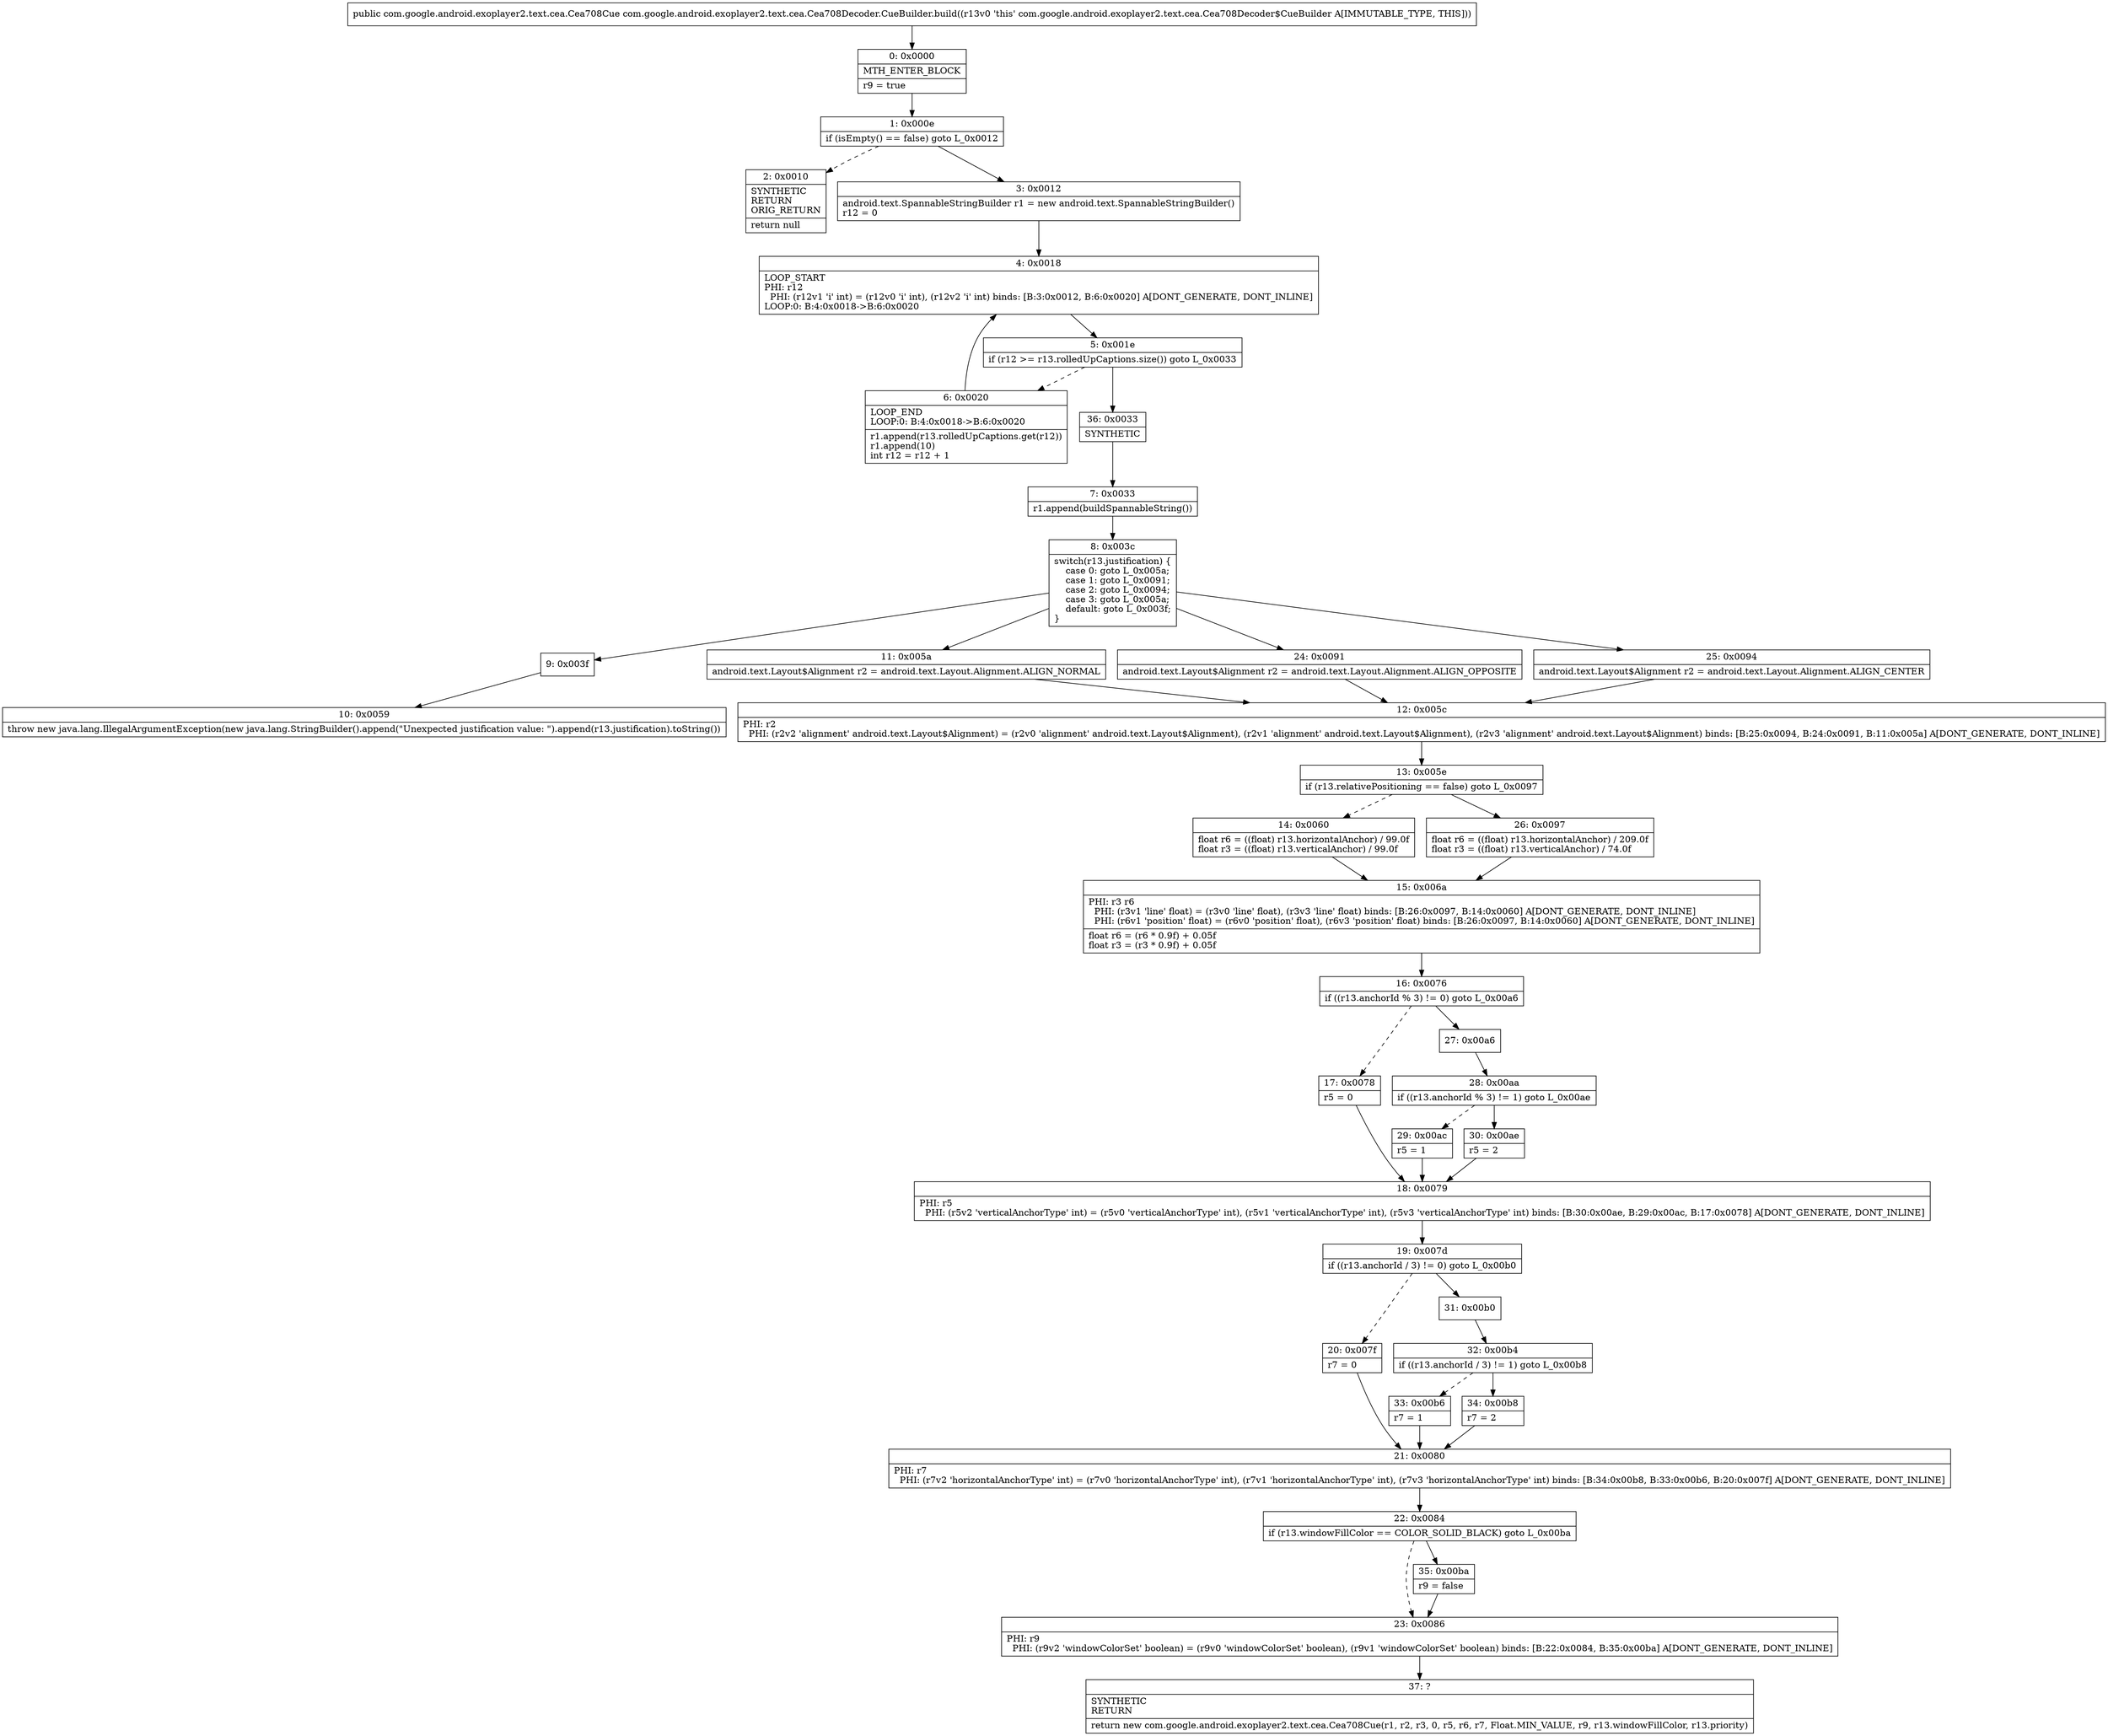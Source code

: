 digraph "CFG forcom.google.android.exoplayer2.text.cea.Cea708Decoder.CueBuilder.build()Lcom\/google\/android\/exoplayer2\/text\/cea\/Cea708Cue;" {
Node_0 [shape=record,label="{0\:\ 0x0000|MTH_ENTER_BLOCK\l|r9 = true\l}"];
Node_1 [shape=record,label="{1\:\ 0x000e|if (isEmpty() == false) goto L_0x0012\l}"];
Node_2 [shape=record,label="{2\:\ 0x0010|SYNTHETIC\lRETURN\lORIG_RETURN\l|return null\l}"];
Node_3 [shape=record,label="{3\:\ 0x0012|android.text.SpannableStringBuilder r1 = new android.text.SpannableStringBuilder()\lr12 = 0\l}"];
Node_4 [shape=record,label="{4\:\ 0x0018|LOOP_START\lPHI: r12 \l  PHI: (r12v1 'i' int) = (r12v0 'i' int), (r12v2 'i' int) binds: [B:3:0x0012, B:6:0x0020] A[DONT_GENERATE, DONT_INLINE]\lLOOP:0: B:4:0x0018\-\>B:6:0x0020\l}"];
Node_5 [shape=record,label="{5\:\ 0x001e|if (r12 \>= r13.rolledUpCaptions.size()) goto L_0x0033\l}"];
Node_6 [shape=record,label="{6\:\ 0x0020|LOOP_END\lLOOP:0: B:4:0x0018\-\>B:6:0x0020\l|r1.append(r13.rolledUpCaptions.get(r12))\lr1.append(10)\lint r12 = r12 + 1\l}"];
Node_7 [shape=record,label="{7\:\ 0x0033|r1.append(buildSpannableString())\l}"];
Node_8 [shape=record,label="{8\:\ 0x003c|switch(r13.justification) \{\l    case 0: goto L_0x005a;\l    case 1: goto L_0x0091;\l    case 2: goto L_0x0094;\l    case 3: goto L_0x005a;\l    default: goto L_0x003f;\l\}\l}"];
Node_9 [shape=record,label="{9\:\ 0x003f}"];
Node_10 [shape=record,label="{10\:\ 0x0059|throw new java.lang.IllegalArgumentException(new java.lang.StringBuilder().append(\"Unexpected justification value: \").append(r13.justification).toString())\l}"];
Node_11 [shape=record,label="{11\:\ 0x005a|android.text.Layout$Alignment r2 = android.text.Layout.Alignment.ALIGN_NORMAL\l}"];
Node_12 [shape=record,label="{12\:\ 0x005c|PHI: r2 \l  PHI: (r2v2 'alignment' android.text.Layout$Alignment) = (r2v0 'alignment' android.text.Layout$Alignment), (r2v1 'alignment' android.text.Layout$Alignment), (r2v3 'alignment' android.text.Layout$Alignment) binds: [B:25:0x0094, B:24:0x0091, B:11:0x005a] A[DONT_GENERATE, DONT_INLINE]\l}"];
Node_13 [shape=record,label="{13\:\ 0x005e|if (r13.relativePositioning == false) goto L_0x0097\l}"];
Node_14 [shape=record,label="{14\:\ 0x0060|float r6 = ((float) r13.horizontalAnchor) \/ 99.0f\lfloat r3 = ((float) r13.verticalAnchor) \/ 99.0f\l}"];
Node_15 [shape=record,label="{15\:\ 0x006a|PHI: r3 r6 \l  PHI: (r3v1 'line' float) = (r3v0 'line' float), (r3v3 'line' float) binds: [B:26:0x0097, B:14:0x0060] A[DONT_GENERATE, DONT_INLINE]\l  PHI: (r6v1 'position' float) = (r6v0 'position' float), (r6v3 'position' float) binds: [B:26:0x0097, B:14:0x0060] A[DONT_GENERATE, DONT_INLINE]\l|float r6 = (r6 * 0.9f) + 0.05f\lfloat r3 = (r3 * 0.9f) + 0.05f\l}"];
Node_16 [shape=record,label="{16\:\ 0x0076|if ((r13.anchorId % 3) != 0) goto L_0x00a6\l}"];
Node_17 [shape=record,label="{17\:\ 0x0078|r5 = 0\l}"];
Node_18 [shape=record,label="{18\:\ 0x0079|PHI: r5 \l  PHI: (r5v2 'verticalAnchorType' int) = (r5v0 'verticalAnchorType' int), (r5v1 'verticalAnchorType' int), (r5v3 'verticalAnchorType' int) binds: [B:30:0x00ae, B:29:0x00ac, B:17:0x0078] A[DONT_GENERATE, DONT_INLINE]\l}"];
Node_19 [shape=record,label="{19\:\ 0x007d|if ((r13.anchorId \/ 3) != 0) goto L_0x00b0\l}"];
Node_20 [shape=record,label="{20\:\ 0x007f|r7 = 0\l}"];
Node_21 [shape=record,label="{21\:\ 0x0080|PHI: r7 \l  PHI: (r7v2 'horizontalAnchorType' int) = (r7v0 'horizontalAnchorType' int), (r7v1 'horizontalAnchorType' int), (r7v3 'horizontalAnchorType' int) binds: [B:34:0x00b8, B:33:0x00b6, B:20:0x007f] A[DONT_GENERATE, DONT_INLINE]\l}"];
Node_22 [shape=record,label="{22\:\ 0x0084|if (r13.windowFillColor == COLOR_SOLID_BLACK) goto L_0x00ba\l}"];
Node_23 [shape=record,label="{23\:\ 0x0086|PHI: r9 \l  PHI: (r9v2 'windowColorSet' boolean) = (r9v0 'windowColorSet' boolean), (r9v1 'windowColorSet' boolean) binds: [B:22:0x0084, B:35:0x00ba] A[DONT_GENERATE, DONT_INLINE]\l}"];
Node_24 [shape=record,label="{24\:\ 0x0091|android.text.Layout$Alignment r2 = android.text.Layout.Alignment.ALIGN_OPPOSITE\l}"];
Node_25 [shape=record,label="{25\:\ 0x0094|android.text.Layout$Alignment r2 = android.text.Layout.Alignment.ALIGN_CENTER\l}"];
Node_26 [shape=record,label="{26\:\ 0x0097|float r6 = ((float) r13.horizontalAnchor) \/ 209.0f\lfloat r3 = ((float) r13.verticalAnchor) \/ 74.0f\l}"];
Node_27 [shape=record,label="{27\:\ 0x00a6}"];
Node_28 [shape=record,label="{28\:\ 0x00aa|if ((r13.anchorId % 3) != 1) goto L_0x00ae\l}"];
Node_29 [shape=record,label="{29\:\ 0x00ac|r5 = 1\l}"];
Node_30 [shape=record,label="{30\:\ 0x00ae|r5 = 2\l}"];
Node_31 [shape=record,label="{31\:\ 0x00b0}"];
Node_32 [shape=record,label="{32\:\ 0x00b4|if ((r13.anchorId \/ 3) != 1) goto L_0x00b8\l}"];
Node_33 [shape=record,label="{33\:\ 0x00b6|r7 = 1\l}"];
Node_34 [shape=record,label="{34\:\ 0x00b8|r7 = 2\l}"];
Node_35 [shape=record,label="{35\:\ 0x00ba|r9 = false\l}"];
Node_36 [shape=record,label="{36\:\ 0x0033|SYNTHETIC\l}"];
Node_37 [shape=record,label="{37\:\ ?|SYNTHETIC\lRETURN\l|return new com.google.android.exoplayer2.text.cea.Cea708Cue(r1, r2, r3, 0, r5, r6, r7, Float.MIN_VALUE, r9, r13.windowFillColor, r13.priority)\l}"];
MethodNode[shape=record,label="{public com.google.android.exoplayer2.text.cea.Cea708Cue com.google.android.exoplayer2.text.cea.Cea708Decoder.CueBuilder.build((r13v0 'this' com.google.android.exoplayer2.text.cea.Cea708Decoder$CueBuilder A[IMMUTABLE_TYPE, THIS])) }"];
MethodNode -> Node_0;
Node_0 -> Node_1;
Node_1 -> Node_2[style=dashed];
Node_1 -> Node_3;
Node_3 -> Node_4;
Node_4 -> Node_5;
Node_5 -> Node_6[style=dashed];
Node_5 -> Node_36;
Node_6 -> Node_4;
Node_7 -> Node_8;
Node_8 -> Node_9;
Node_8 -> Node_11;
Node_8 -> Node_24;
Node_8 -> Node_25;
Node_9 -> Node_10;
Node_11 -> Node_12;
Node_12 -> Node_13;
Node_13 -> Node_14[style=dashed];
Node_13 -> Node_26;
Node_14 -> Node_15;
Node_15 -> Node_16;
Node_16 -> Node_17[style=dashed];
Node_16 -> Node_27;
Node_17 -> Node_18;
Node_18 -> Node_19;
Node_19 -> Node_20[style=dashed];
Node_19 -> Node_31;
Node_20 -> Node_21;
Node_21 -> Node_22;
Node_22 -> Node_23[style=dashed];
Node_22 -> Node_35;
Node_23 -> Node_37;
Node_24 -> Node_12;
Node_25 -> Node_12;
Node_26 -> Node_15;
Node_27 -> Node_28;
Node_28 -> Node_29[style=dashed];
Node_28 -> Node_30;
Node_29 -> Node_18;
Node_30 -> Node_18;
Node_31 -> Node_32;
Node_32 -> Node_33[style=dashed];
Node_32 -> Node_34;
Node_33 -> Node_21;
Node_34 -> Node_21;
Node_35 -> Node_23;
Node_36 -> Node_7;
}

